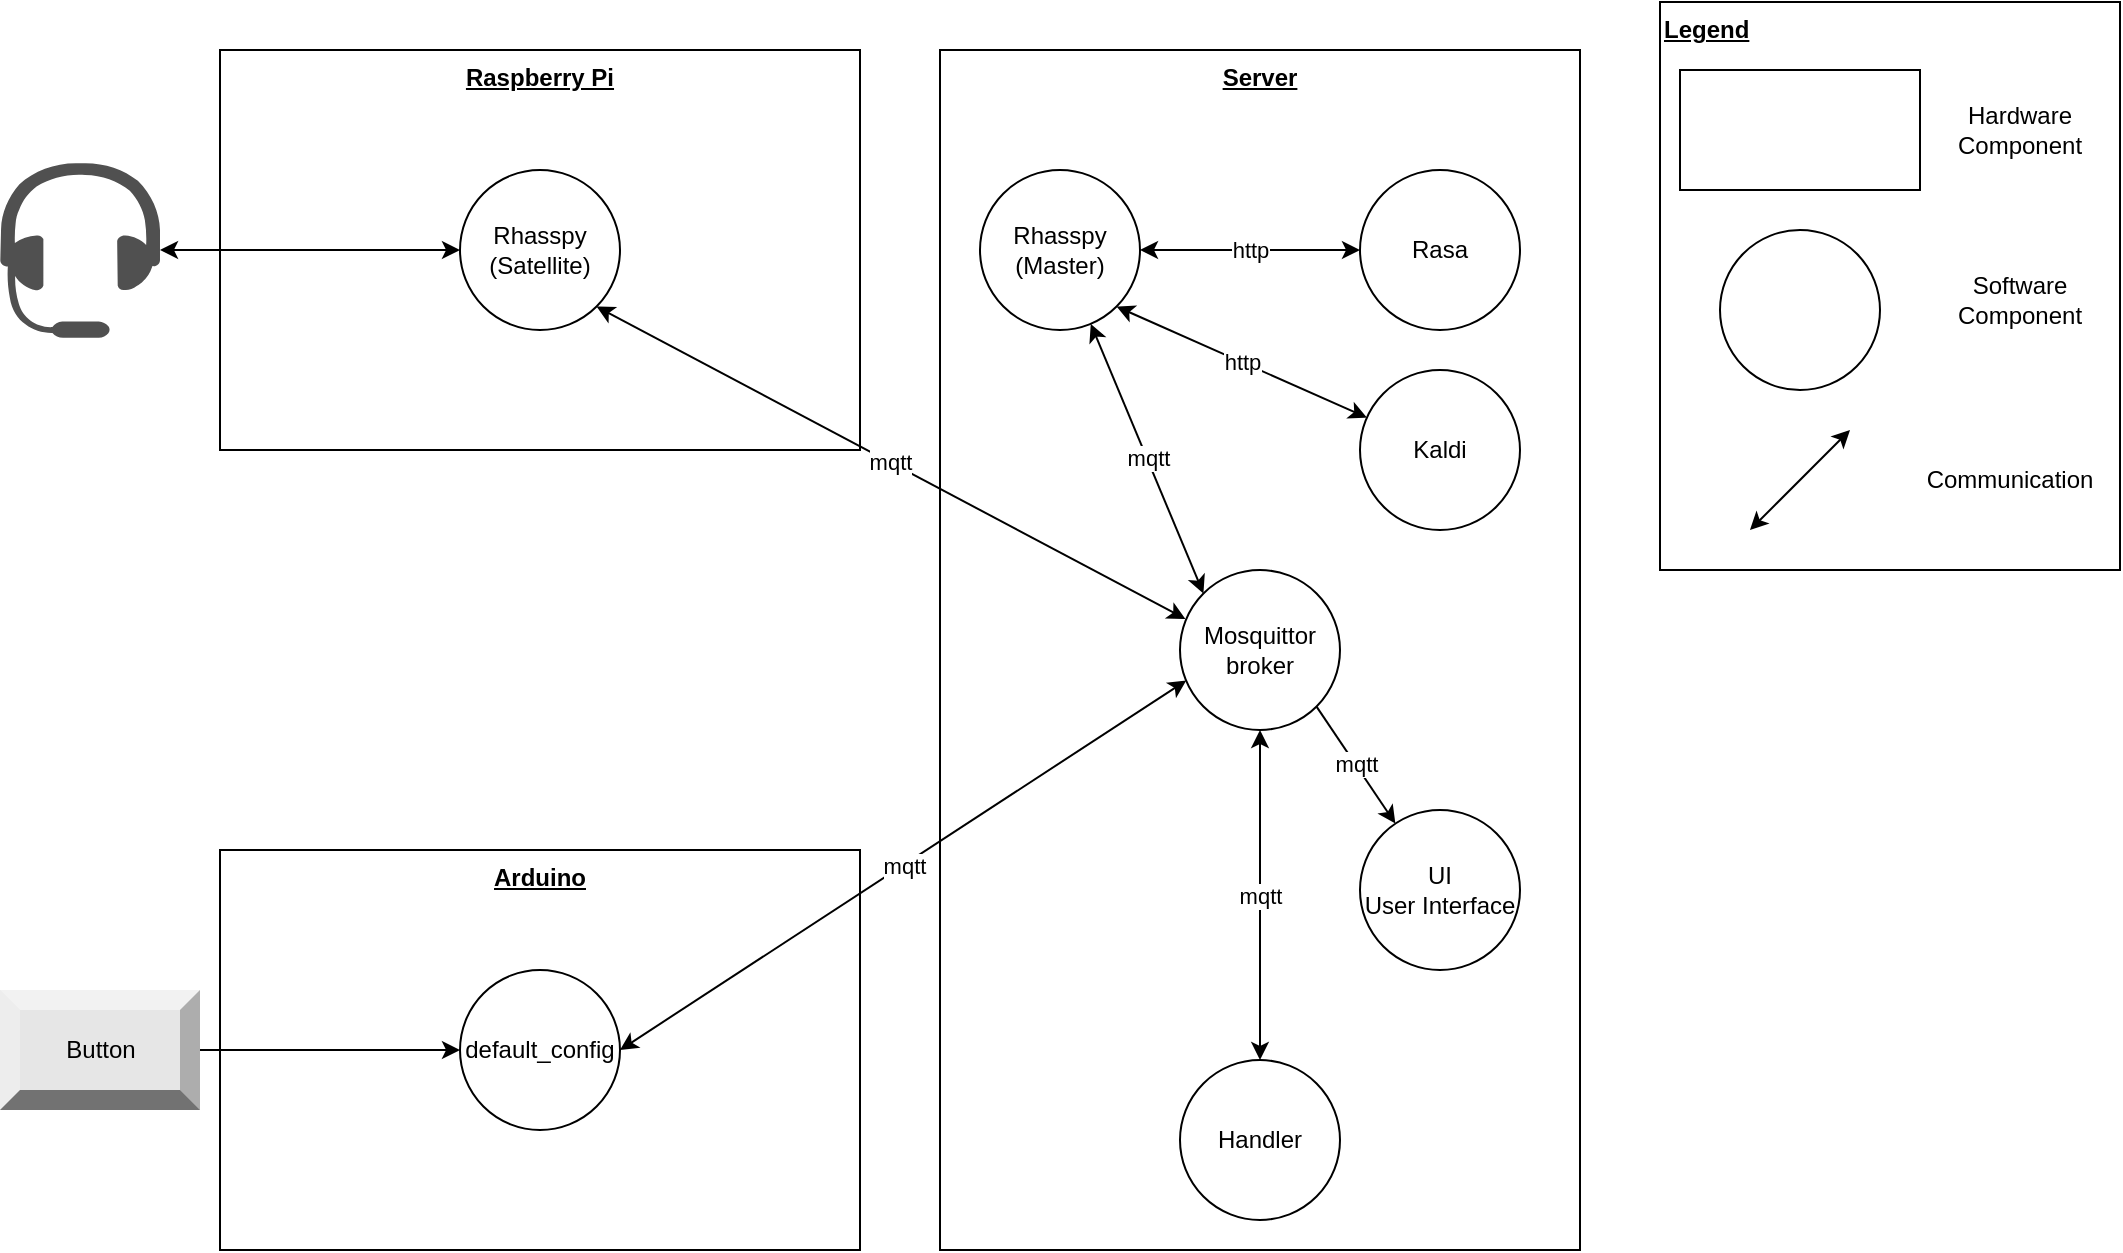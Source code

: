 <mxfile version="20.2.1" type="device"><diagram id="qbS_PqZ6P5GYRPL5meQe" name="Page-1"><mxGraphModel dx="1303" dy="1822" grid="1" gridSize="10" guides="1" tooltips="1" connect="1" arrows="1" fold="1" page="1" pageScale="1" pageWidth="827" pageHeight="1169" math="0" shadow="0"><root><mxCell id="0"/><mxCell id="1" parent="0"/><mxCell id="DT32QaNc8vlCpPALAkY8-4" value="Server" style="rounded=0;whiteSpace=wrap;html=1;align=center;verticalAlign=top;fontStyle=5" vertex="1" parent="1"><mxGeometry x="470" width="320" height="600" as="geometry"/></mxCell><mxCell id="DT32QaNc8vlCpPALAkY8-1" value="&lt;div align=&quot;center&quot;&gt;Raspberry Pi&lt;/div&gt;" style="rounded=0;whiteSpace=wrap;html=1;align=center;verticalAlign=top;fontStyle=5" vertex="1" parent="1"><mxGeometry x="110" width="320" height="200" as="geometry"/></mxCell><mxCell id="DT32QaNc8vlCpPALAkY8-15" value="mqtt" style="edgeStyle=none;rounded=0;orthogonalLoop=1;jettySize=auto;html=1;entryX=0.034;entryY=0.306;entryDx=0;entryDy=0;startArrow=classic;startFill=1;exitX=1;exitY=1;exitDx=0;exitDy=0;entryPerimeter=0;" edge="1" parent="1" source="DT32QaNc8vlCpPALAkY8-3" target="DT32QaNc8vlCpPALAkY8-9"><mxGeometry relative="1" as="geometry"/></mxCell><mxCell id="DT32QaNc8vlCpPALAkY8-3" value="&lt;div&gt;Rhasspy&lt;/div&gt;&lt;div&gt;(Satellite)&lt;br&gt;&lt;/div&gt;" style="ellipse;whiteSpace=wrap;html=1;aspect=fixed;" vertex="1" parent="1"><mxGeometry x="230" y="60" width="80" height="80" as="geometry"/></mxCell><mxCell id="DT32QaNc8vlCpPALAkY8-16" value="mqtt" style="edgeStyle=none;rounded=0;orthogonalLoop=1;jettySize=auto;html=1;entryX=0;entryY=0;entryDx=0;entryDy=0;startArrow=classic;startFill=1;" edge="1" parent="1" source="DT32QaNc8vlCpPALAkY8-5" target="DT32QaNc8vlCpPALAkY8-9"><mxGeometry relative="1" as="geometry"/></mxCell><mxCell id="DT32QaNc8vlCpPALAkY8-5" value="&lt;div&gt;Rhasspy&lt;/div&gt;&lt;div&gt;(Master)&lt;br&gt;&lt;/div&gt;" style="ellipse;whiteSpace=wrap;html=1;aspect=fixed;" vertex="1" parent="1"><mxGeometry x="490" y="60" width="80" height="80" as="geometry"/></mxCell><mxCell id="DT32QaNc8vlCpPALAkY8-17" value="http" style="edgeStyle=none;rounded=0;orthogonalLoop=1;jettySize=auto;html=1;entryX=1;entryY=0.5;entryDx=0;entryDy=0;startArrow=classic;startFill=1;" edge="1" parent="1" source="DT32QaNc8vlCpPALAkY8-6" target="DT32QaNc8vlCpPALAkY8-5"><mxGeometry relative="1" as="geometry"/></mxCell><mxCell id="DT32QaNc8vlCpPALAkY8-6" value="Rasa" style="ellipse;whiteSpace=wrap;html=1;aspect=fixed;" vertex="1" parent="1"><mxGeometry x="680" y="60" width="80" height="80" as="geometry"/></mxCell><mxCell id="DT32QaNc8vlCpPALAkY8-9" value="Mosquittor broker" style="ellipse;whiteSpace=wrap;html=1;aspect=fixed;" vertex="1" parent="1"><mxGeometry x="590" y="260" width="80" height="80" as="geometry"/></mxCell><mxCell id="DT32QaNc8vlCpPALAkY8-18" value="http" style="edgeStyle=none;rounded=0;orthogonalLoop=1;jettySize=auto;html=1;entryX=1;entryY=1;entryDx=0;entryDy=0;startArrow=classic;startFill=1;" edge="1" parent="1" source="DT32QaNc8vlCpPALAkY8-10" target="DT32QaNc8vlCpPALAkY8-5"><mxGeometry relative="1" as="geometry"/></mxCell><mxCell id="DT32QaNc8vlCpPALAkY8-10" value="Kaldi" style="ellipse;whiteSpace=wrap;html=1;aspect=fixed;" vertex="1" parent="1"><mxGeometry x="680" y="160" width="80" height="80" as="geometry"/></mxCell><mxCell id="DT32QaNc8vlCpPALAkY8-11" value="Arduino" style="rounded=0;whiteSpace=wrap;html=1;align=center;verticalAlign=top;fontStyle=5" vertex="1" parent="1"><mxGeometry x="110" y="400" width="320" height="200" as="geometry"/></mxCell><mxCell id="DT32QaNc8vlCpPALAkY8-14" value="mqtt" style="rounded=0;orthogonalLoop=1;jettySize=auto;html=1;entryX=0.04;entryY=0.69;entryDx=0;entryDy=0;startArrow=classic;startFill=1;exitX=1;exitY=0.5;exitDx=0;exitDy=0;entryPerimeter=0;" edge="1" parent="1" source="DT32QaNc8vlCpPALAkY8-12" target="DT32QaNc8vlCpPALAkY8-9"><mxGeometry relative="1" as="geometry"/></mxCell><mxCell id="DT32QaNc8vlCpPALAkY8-12" value="default_config" style="ellipse;whiteSpace=wrap;html=1;aspect=fixed;" vertex="1" parent="1"><mxGeometry x="230" y="460" width="80" height="80" as="geometry"/></mxCell><mxCell id="DT32QaNc8vlCpPALAkY8-19" value="mqtt" style="edgeStyle=none;rounded=0;orthogonalLoop=1;jettySize=auto;html=1;entryX=0.5;entryY=1;entryDx=0;entryDy=0;startArrow=classic;startFill=1;" edge="1" parent="1" source="DT32QaNc8vlCpPALAkY8-13" target="DT32QaNc8vlCpPALAkY8-9"><mxGeometry relative="1" as="geometry"/></mxCell><mxCell id="DT32QaNc8vlCpPALAkY8-13" value="&lt;div&gt;Handler&lt;/div&gt;" style="ellipse;whiteSpace=wrap;html=1;aspect=fixed;" vertex="1" parent="1"><mxGeometry x="590" y="505" width="80" height="80" as="geometry"/></mxCell><mxCell id="DT32QaNc8vlCpPALAkY8-21" value="mqtt" style="edgeStyle=none;rounded=0;orthogonalLoop=1;jettySize=auto;html=1;entryX=1;entryY=1;entryDx=0;entryDy=0;startArrow=classic;startFill=1;endArrow=none;endFill=0;" edge="1" parent="1" source="DT32QaNc8vlCpPALAkY8-20" target="DT32QaNc8vlCpPALAkY8-9"><mxGeometry relative="1" as="geometry"/></mxCell><mxCell id="DT32QaNc8vlCpPALAkY8-20" value="&lt;div&gt;UI&lt;/div&gt;&lt;div&gt;User Interface&lt;br&gt;&lt;/div&gt;" style="ellipse;whiteSpace=wrap;html=1;aspect=fixed;" vertex="1" parent="1"><mxGeometry x="680" y="380" width="80" height="80" as="geometry"/></mxCell><mxCell id="DT32QaNc8vlCpPALAkY8-24" style="edgeStyle=none;rounded=0;orthogonalLoop=1;jettySize=auto;html=1;entryX=0;entryY=0.5;entryDx=0;entryDy=0;startArrow=classic;startFill=1;" edge="1" parent="1" source="DT32QaNc8vlCpPALAkY8-23" target="DT32QaNc8vlCpPALAkY8-3"><mxGeometry relative="1" as="geometry"/></mxCell><mxCell id="DT32QaNc8vlCpPALAkY8-23" value="" style="sketch=0;pointerEvents=1;shadow=0;dashed=0;html=1;strokeColor=none;fillColor=#505050;labelPosition=center;verticalLabelPosition=bottom;verticalAlign=top;outlineConnect=0;align=center;shape=mxgraph.office.devices.headset;" vertex="1" parent="1"><mxGeometry y="56" width="80" height="88" as="geometry"/></mxCell><mxCell id="DT32QaNc8vlCpPALAkY8-26" style="edgeStyle=none;rounded=0;orthogonalLoop=1;jettySize=auto;html=1;entryX=0;entryY=0.5;entryDx=0;entryDy=0;" edge="1" parent="1" source="DT32QaNc8vlCpPALAkY8-25" target="DT32QaNc8vlCpPALAkY8-12"><mxGeometry relative="1" as="geometry"/></mxCell><mxCell id="DT32QaNc8vlCpPALAkY8-25" value="Button" style="labelPosition=center;verticalLabelPosition=middle;align=center;html=1;shape=mxgraph.basic.shaded_button;dx=10;fillColor=#E6E6E6;strokeColor=none;" vertex="1" parent="1"><mxGeometry y="470" width="100" height="60" as="geometry"/></mxCell><mxCell id="DT32QaNc8vlCpPALAkY8-27" value="&lt;u&gt;&lt;b&gt;Legend&lt;/b&gt;&lt;/u&gt;" style="rounded=0;whiteSpace=wrap;html=1;align=left;verticalAlign=top;" vertex="1" parent="1"><mxGeometry x="830" y="-24" width="230" height="284" as="geometry"/></mxCell><mxCell id="DT32QaNc8vlCpPALAkY8-29" value="" style="rounded=0;whiteSpace=wrap;html=1;" vertex="1" parent="1"><mxGeometry x="840" y="10" width="120" height="60" as="geometry"/></mxCell><mxCell id="DT32QaNc8vlCpPALAkY8-30" value="&lt;div&gt;Hardware&lt;/div&gt;&lt;div&gt;Component&lt;/div&gt;" style="text;html=1;strokeColor=none;fillColor=none;align=center;verticalAlign=middle;whiteSpace=wrap;rounded=0;" vertex="1" parent="1"><mxGeometry x="980" y="25" width="60" height="30" as="geometry"/></mxCell><mxCell id="DT32QaNc8vlCpPALAkY8-31" value="" style="ellipse;whiteSpace=wrap;html=1;aspect=fixed;" vertex="1" parent="1"><mxGeometry x="860" y="90" width="80" height="80" as="geometry"/></mxCell><mxCell id="DT32QaNc8vlCpPALAkY8-32" value="&lt;div&gt;Software&lt;/div&gt;&lt;div&gt;Component&lt;/div&gt;" style="text;html=1;strokeColor=none;fillColor=none;align=center;verticalAlign=middle;whiteSpace=wrap;rounded=0;" vertex="1" parent="1"><mxGeometry x="980" y="110" width="60" height="30" as="geometry"/></mxCell><mxCell id="DT32QaNc8vlCpPALAkY8-34" value="" style="endArrow=classic;startArrow=classic;html=1;rounded=0;" edge="1" parent="1"><mxGeometry width="50" height="50" relative="1" as="geometry"><mxPoint x="875" y="240" as="sourcePoint"/><mxPoint x="925" y="190" as="targetPoint"/></mxGeometry></mxCell><mxCell id="DT32QaNc8vlCpPALAkY8-35" value="Communication" style="text;html=1;strokeColor=none;fillColor=none;align=center;verticalAlign=middle;whiteSpace=wrap;rounded=0;" vertex="1" parent="1"><mxGeometry x="970" y="200" width="70" height="30" as="geometry"/></mxCell></root></mxGraphModel></diagram></mxfile>